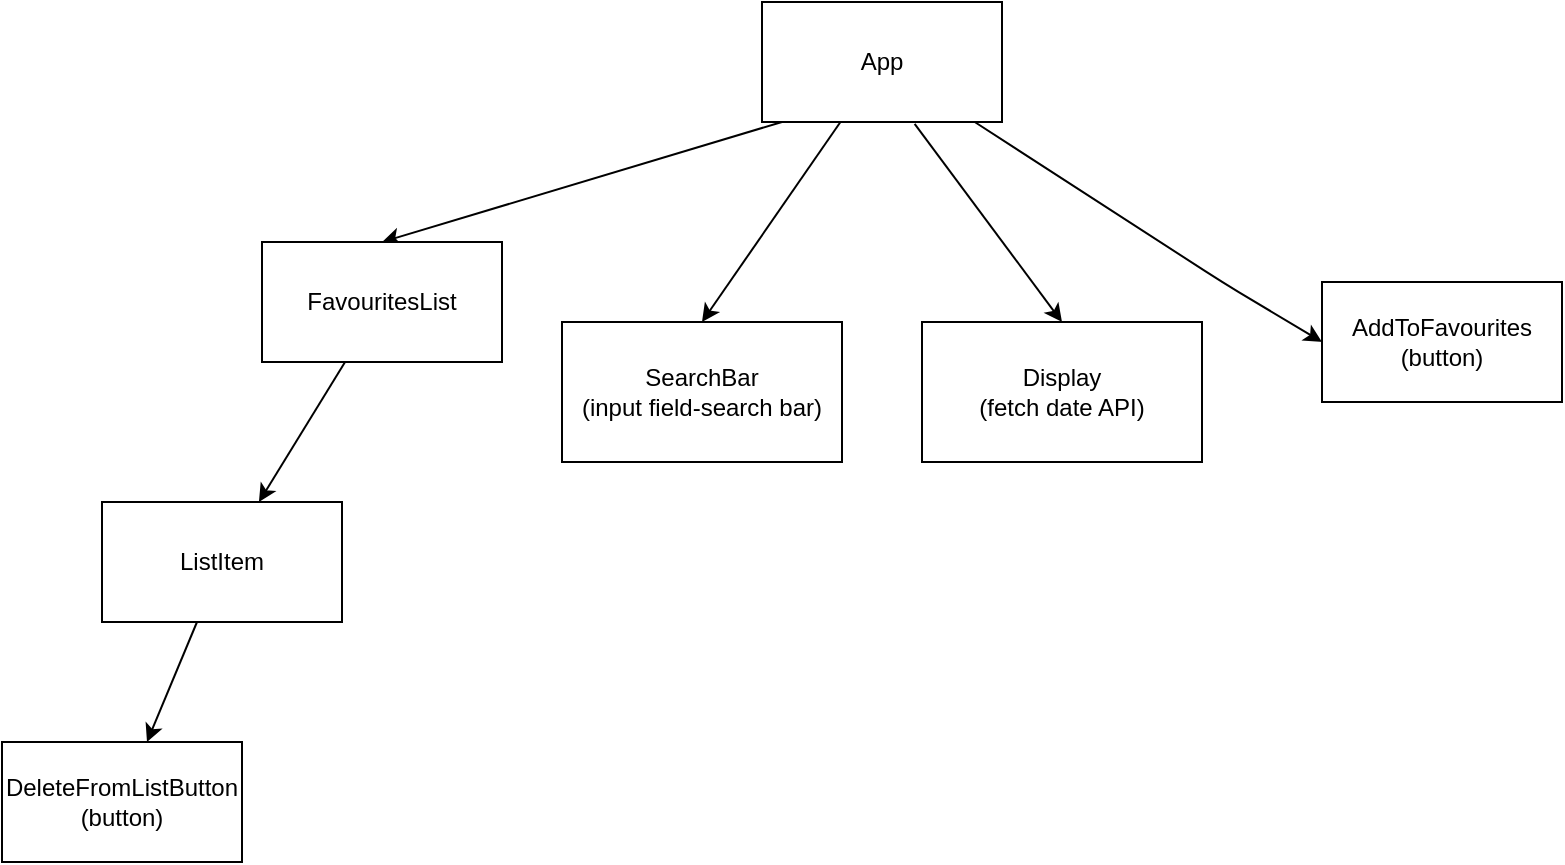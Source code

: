 <mxfile>
    <diagram id="T_y11FDPniIkwXpQ79xA" name="Page-1">
        <mxGraphModel dx="1139" dy="579" grid="1" gridSize="10" guides="1" tooltips="1" connect="1" arrows="1" fold="1" page="1" pageScale="1" pageWidth="850" pageHeight="1100" math="0" shadow="0">
            <root>
                <mxCell id="0"/>
                <mxCell id="1" parent="0"/>
                <mxCell id="17" value="" style="edgeStyle=none;html=1;entryX=0.5;entryY=0;entryDx=0;entryDy=0;" parent="1" source="2" target="4" edge="1">
                    <mxGeometry relative="1" as="geometry"/>
                </mxCell>
                <mxCell id="23" style="edgeStyle=none;html=1;entryX=0.5;entryY=0;entryDx=0;entryDy=0;" parent="1" target="3" edge="1">
                    <mxGeometry relative="1" as="geometry">
                        <mxPoint x="420" y="70" as="sourcePoint"/>
                    </mxGeometry>
                </mxCell>
                <mxCell id="35" style="edgeStyle=none;html=1;entryX=0.5;entryY=0;entryDx=0;entryDy=0;exitX=0.636;exitY=1.016;exitDx=0;exitDy=0;exitPerimeter=0;" parent="1" source="2" target="33" edge="1">
                    <mxGeometry relative="1" as="geometry">
                        <mxPoint x="500" y="100" as="sourcePoint"/>
                    </mxGeometry>
                </mxCell>
                <mxCell id="40" style="edgeStyle=none;html=1;entryX=0;entryY=0.5;entryDx=0;entryDy=0;" edge="1" parent="1" source="2" target="6">
                    <mxGeometry relative="1" as="geometry">
                        <Array as="points">
                            <mxPoint x="640" y="150"/>
                        </Array>
                    </mxGeometry>
                </mxCell>
                <mxCell id="2" value="App" style="whiteSpace=wrap;html=1;" parent="1" vertex="1">
                    <mxGeometry x="410" y="10" width="120" height="60" as="geometry"/>
                </mxCell>
                <mxCell id="30" value="" style="edgeStyle=none;html=1;" parent="1" source="3" target="29" edge="1">
                    <mxGeometry relative="1" as="geometry"/>
                </mxCell>
                <mxCell id="3" value="FavouritesList" style="whiteSpace=wrap;html=1;" parent="1" vertex="1">
                    <mxGeometry x="160" y="130" width="120" height="60" as="geometry"/>
                </mxCell>
                <mxCell id="4" value="SearchBar&lt;br&gt;(input field-search bar)" style="whiteSpace=wrap;html=1;" parent="1" vertex="1">
                    <mxGeometry x="310" y="170" width="140" height="70" as="geometry"/>
                </mxCell>
                <mxCell id="5" value="DeleteFromListButton&lt;br&gt;(button)" style="whiteSpace=wrap;html=1;" parent="1" vertex="1">
                    <mxGeometry x="30" y="380" width="120" height="60" as="geometry"/>
                </mxCell>
                <mxCell id="6" value="AddToFavourites&lt;br&gt;(button)" style="whiteSpace=wrap;html=1;" parent="1" vertex="1">
                    <mxGeometry x="690" y="150" width="120" height="60" as="geometry"/>
                </mxCell>
                <mxCell id="31" value="" style="edgeStyle=none;html=1;" parent="1" source="29" target="5" edge="1">
                    <mxGeometry relative="1" as="geometry"/>
                </mxCell>
                <mxCell id="29" value="ListItem" style="whiteSpace=wrap;html=1;" parent="1" vertex="1">
                    <mxGeometry x="80" y="260" width="120" height="60" as="geometry"/>
                </mxCell>
                <mxCell id="33" value="Display&lt;br&gt;(fetch date API)" style="whiteSpace=wrap;html=1;" parent="1" vertex="1">
                    <mxGeometry x="490" y="170" width="140" height="70" as="geometry"/>
                </mxCell>
            </root>
        </mxGraphModel>
    </diagram>
</mxfile>